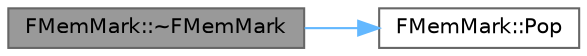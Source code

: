 digraph "FMemMark::~FMemMark"
{
 // INTERACTIVE_SVG=YES
 // LATEX_PDF_SIZE
  bgcolor="transparent";
  edge [fontname=Helvetica,fontsize=10,labelfontname=Helvetica,labelfontsize=10];
  node [fontname=Helvetica,fontsize=10,shape=box,height=0.2,width=0.4];
  rankdir="LR";
  Node1 [id="Node000001",label="FMemMark::~FMemMark",height=0.2,width=0.4,color="gray40", fillcolor="grey60", style="filled", fontcolor="black",tooltip="Destructor."];
  Node1 -> Node2 [id="edge1_Node000001_Node000002",color="steelblue1",style="solid",tooltip=" "];
  Node2 [id="Node000002",label="FMemMark::Pop",height=0.2,width=0.4,color="grey40", fillcolor="white", style="filled",URL="$d7/d8d/classFMemMark.html#a99c276dcadb8b1a712fc02175d86f01c",tooltip="Free the memory allocated after the mark was created."];
}
